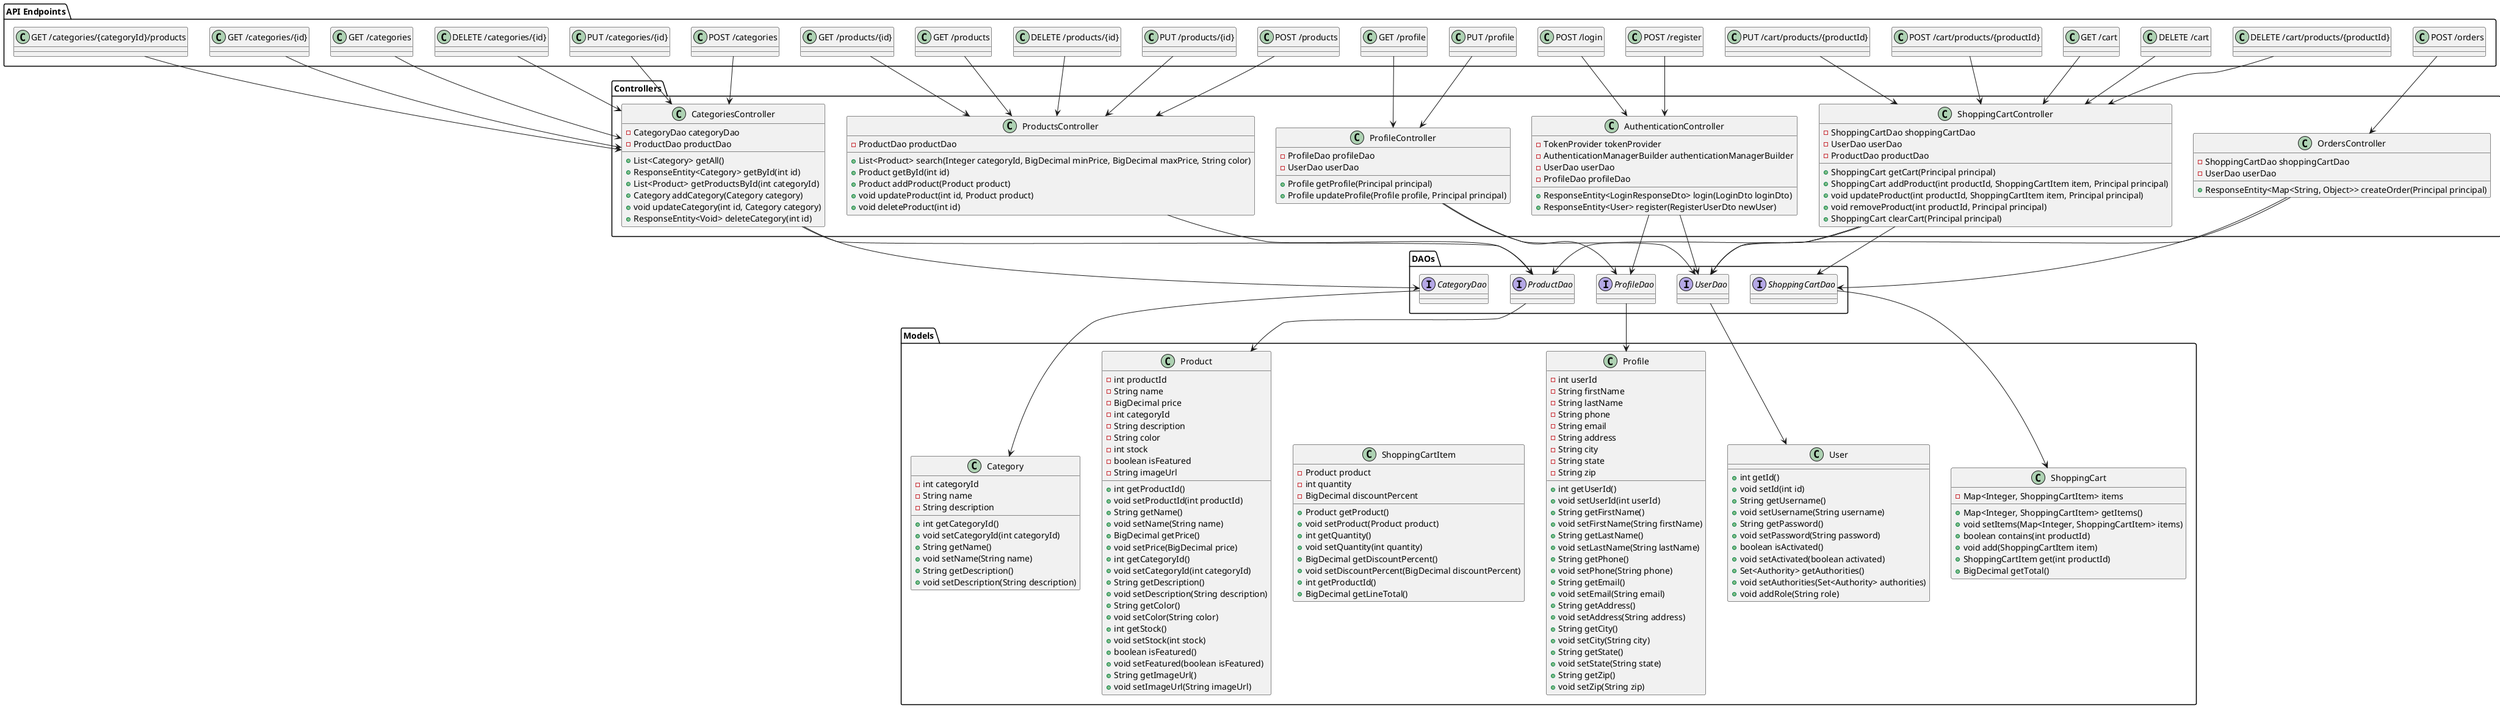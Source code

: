 @startuml

package "API Endpoints" {
    class "GET /cart"
    class "POST /cart/products/{productId}"
    class "PUT /cart/products/{productId}"
    class "DELETE /cart/products/{productId}"
    class "DELETE /cart"
    class "POST /orders"
    class "POST /login"
    class "POST /register"
    class "GET /profile"
    class "PUT /profile"
    class "GET /products"
    class "GET /products/{id}"
    class "POST /products"
    class "PUT /products/{id}"
    class "DELETE /products/{id}"
    class "GET /categories"
    class "GET /categories/{id}"
    class "GET /categories/{categoryId}/products"
    class "POST /categories"
    class "PUT /categories/{id}"
    class "DELETE /categories/{id}"
}

package "Controllers" {
    class ShoppingCartController {
        - ShoppingCartDao shoppingCartDao
        - UserDao userDao
        - ProductDao productDao
        + ShoppingCart getCart(Principal principal)
        + ShoppingCart addProduct(int productId, ShoppingCartItem item, Principal principal)
        + void updateProduct(int productId, ShoppingCartItem item, Principal principal)
        + void removeProduct(int productId, Principal principal)
        + ShoppingCart clearCart(Principal principal)
    }

    class OrdersController {
        - ShoppingCartDao shoppingCartDao
        - UserDao userDao
        + ResponseEntity<Map<String, Object>> createOrder(Principal principal)
    }

    class AuthenticationController {
        - TokenProvider tokenProvider
        - AuthenticationManagerBuilder authenticationManagerBuilder
        - UserDao userDao
        - ProfileDao profileDao
        + ResponseEntity<LoginResponseDto> login(LoginDto loginDto)
        + ResponseEntity<User> register(RegisterUserDto newUser)
    }

    class ProfileController {
        - ProfileDao profileDao
        - UserDao userDao
        + Profile getProfile(Principal principal)
        + Profile updateProfile(Profile profile, Principal principal)
    }

    class ProductsController {
        - ProductDao productDao
        + List<Product> search(Integer categoryId, BigDecimal minPrice, BigDecimal maxPrice, String color)
        + Product getById(int id)
        + Product addProduct(Product product)
        + void updateProduct(int id, Product product)
        + void deleteProduct(int id)
    }

    class CategoriesController {
        - CategoryDao categoryDao
        - ProductDao productDao
        + List<Category> getAll()
        + ResponseEntity<Category> getById(int id)
        + List<Product> getProductsById(int categoryId)
        + Category addCategory(Category category)
        + void updateCategory(int id, Category category)
        + ResponseEntity<Void> deleteCategory(int id)
    }
}

package "DAOs" {
    interface UserDao
    interface ProfileDao
    interface ProductDao
    interface ShoppingCartDao
    interface CategoryDao
}

package "Models" {
    class User {
        + int getId()
        + void setId(int id)
        + String getUsername()
        + void setUsername(String username)
        + String getPassword()
        + void setPassword(String password)
        + boolean isActivated()
        + void setActivated(boolean activated)
        + Set<Authority> getAuthorities()
        + void setAuthorities(Set<Authority> authorities)
        + void addRole(String role)
    }

    class Profile {
        - int userId
        - String firstName
        - String lastName
        - String phone
        - String email
        - String address
        - String city
        - String state
        - String zip
        + int getUserId()
        + void setUserId(int userId)
        + String getFirstName()
        + void setFirstName(String firstName)
        + String getLastName()
        + void setLastName(String lastName)
        + String getPhone()
        + void setPhone(String phone)
        + String getEmail()
        + void setEmail(String email)
        + String getAddress()
        + void setAddress(String address)
        + String getCity()
        + void setCity(String city)
        + String getState()
        + void setState(String state)
        + String getZip()
        + void setZip(String zip)
    }

    class Product {
        - int productId
        - String name
        - BigDecimal price
        - int categoryId
        - String description
        - String color
        - int stock
        - boolean isFeatured
        - String imageUrl
        + int getProductId()
        + void setProductId(int productId)
        + String getName()
        + void setName(String name)
        + BigDecimal getPrice()
        + void setPrice(BigDecimal price)
        + int getCategoryId()
        + void setCategoryId(int categoryId)
        + String getDescription()
        + void setDescription(String description)
        + String getColor()
        + void setColor(String color)
        + int getStock()
        + void setStock(int stock)
        + boolean isFeatured()
        + void setFeatured(boolean isFeatured)
        + String getImageUrl()
        + void setImageUrl(String imageUrl)
    }

    class ShoppingCartItem {
        - Product product
        - int quantity
        - BigDecimal discountPercent
        + Product getProduct()
        + void setProduct(Product product)
        + int getQuantity()
        + void setQuantity(int quantity)
        + BigDecimal getDiscountPercent()
        + void setDiscountPercent(BigDecimal discountPercent)
        + int getProductId()
        + BigDecimal getLineTotal()
    }

    class ShoppingCart {
        - Map<Integer, ShoppingCartItem> items
        + Map<Integer, ShoppingCartItem> getItems()
        + void setItems(Map<Integer, ShoppingCartItem> items)
        + boolean contains(int productId)
        + void add(ShoppingCartItem item)
        + ShoppingCartItem get(int productId)
        + BigDecimal getTotal()
    }

    class Category {
        - int categoryId
        - String name
        - String description
        + int getCategoryId()
        + void setCategoryId(int categoryId)
        + String getName()
        + void setName(String name)
        + String getDescription()
        + void setDescription(String description)
    }
}

"GET /cart" --> ShoppingCartController
"POST /cart/products/{productId}" --> ShoppingCartController
"PUT /cart/products/{productId}" --> ShoppingCartController
"DELETE /cart/products/{productId}" --> ShoppingCartController
"DELETE /cart" --> ShoppingCartController
"POST /orders" --> OrdersController
"POST /login" --> AuthenticationController
"POST /register" --> AuthenticationController
"GET /profile" --> ProfileController
"PUT /profile" --> ProfileController
"GET /products" --> ProductsController
"GET /products/{id}" --> ProductsController
"POST /products" --> ProductsController
"PUT /products/{id}" --> ProductsController
"DELETE /products/{id}" --> ProductsController
"GET /categories" --> CategoriesController
"GET /categories/{id}" --> CategoriesController
"GET /categories/{categoryId}/products" --> CategoriesController
"POST /categories" --> CategoriesController
"PUT /categories/{id}" --> CategoriesController
"DELETE /categories/{id}" --> CategoriesController

ShoppingCartController --> ShoppingCartDao
ShoppingCartController --> UserDao
ShoppingCartController --> ProductDao
OrdersController --> ShoppingCartDao
OrdersController --> UserDao
AuthenticationController --> UserDao
AuthenticationController --> ProfileDao
ProfileController --> ProfileDao
ProfileController --> UserDao
ProductsController --> ProductDao
CategoriesController --> CategoryDao
CategoriesController --> ProductDao

ShoppingCartDao --> ShoppingCart
UserDao --> User
ProfileDao --> Profile
ProductDao --> Product
CategoryDao --> Category

@enduml